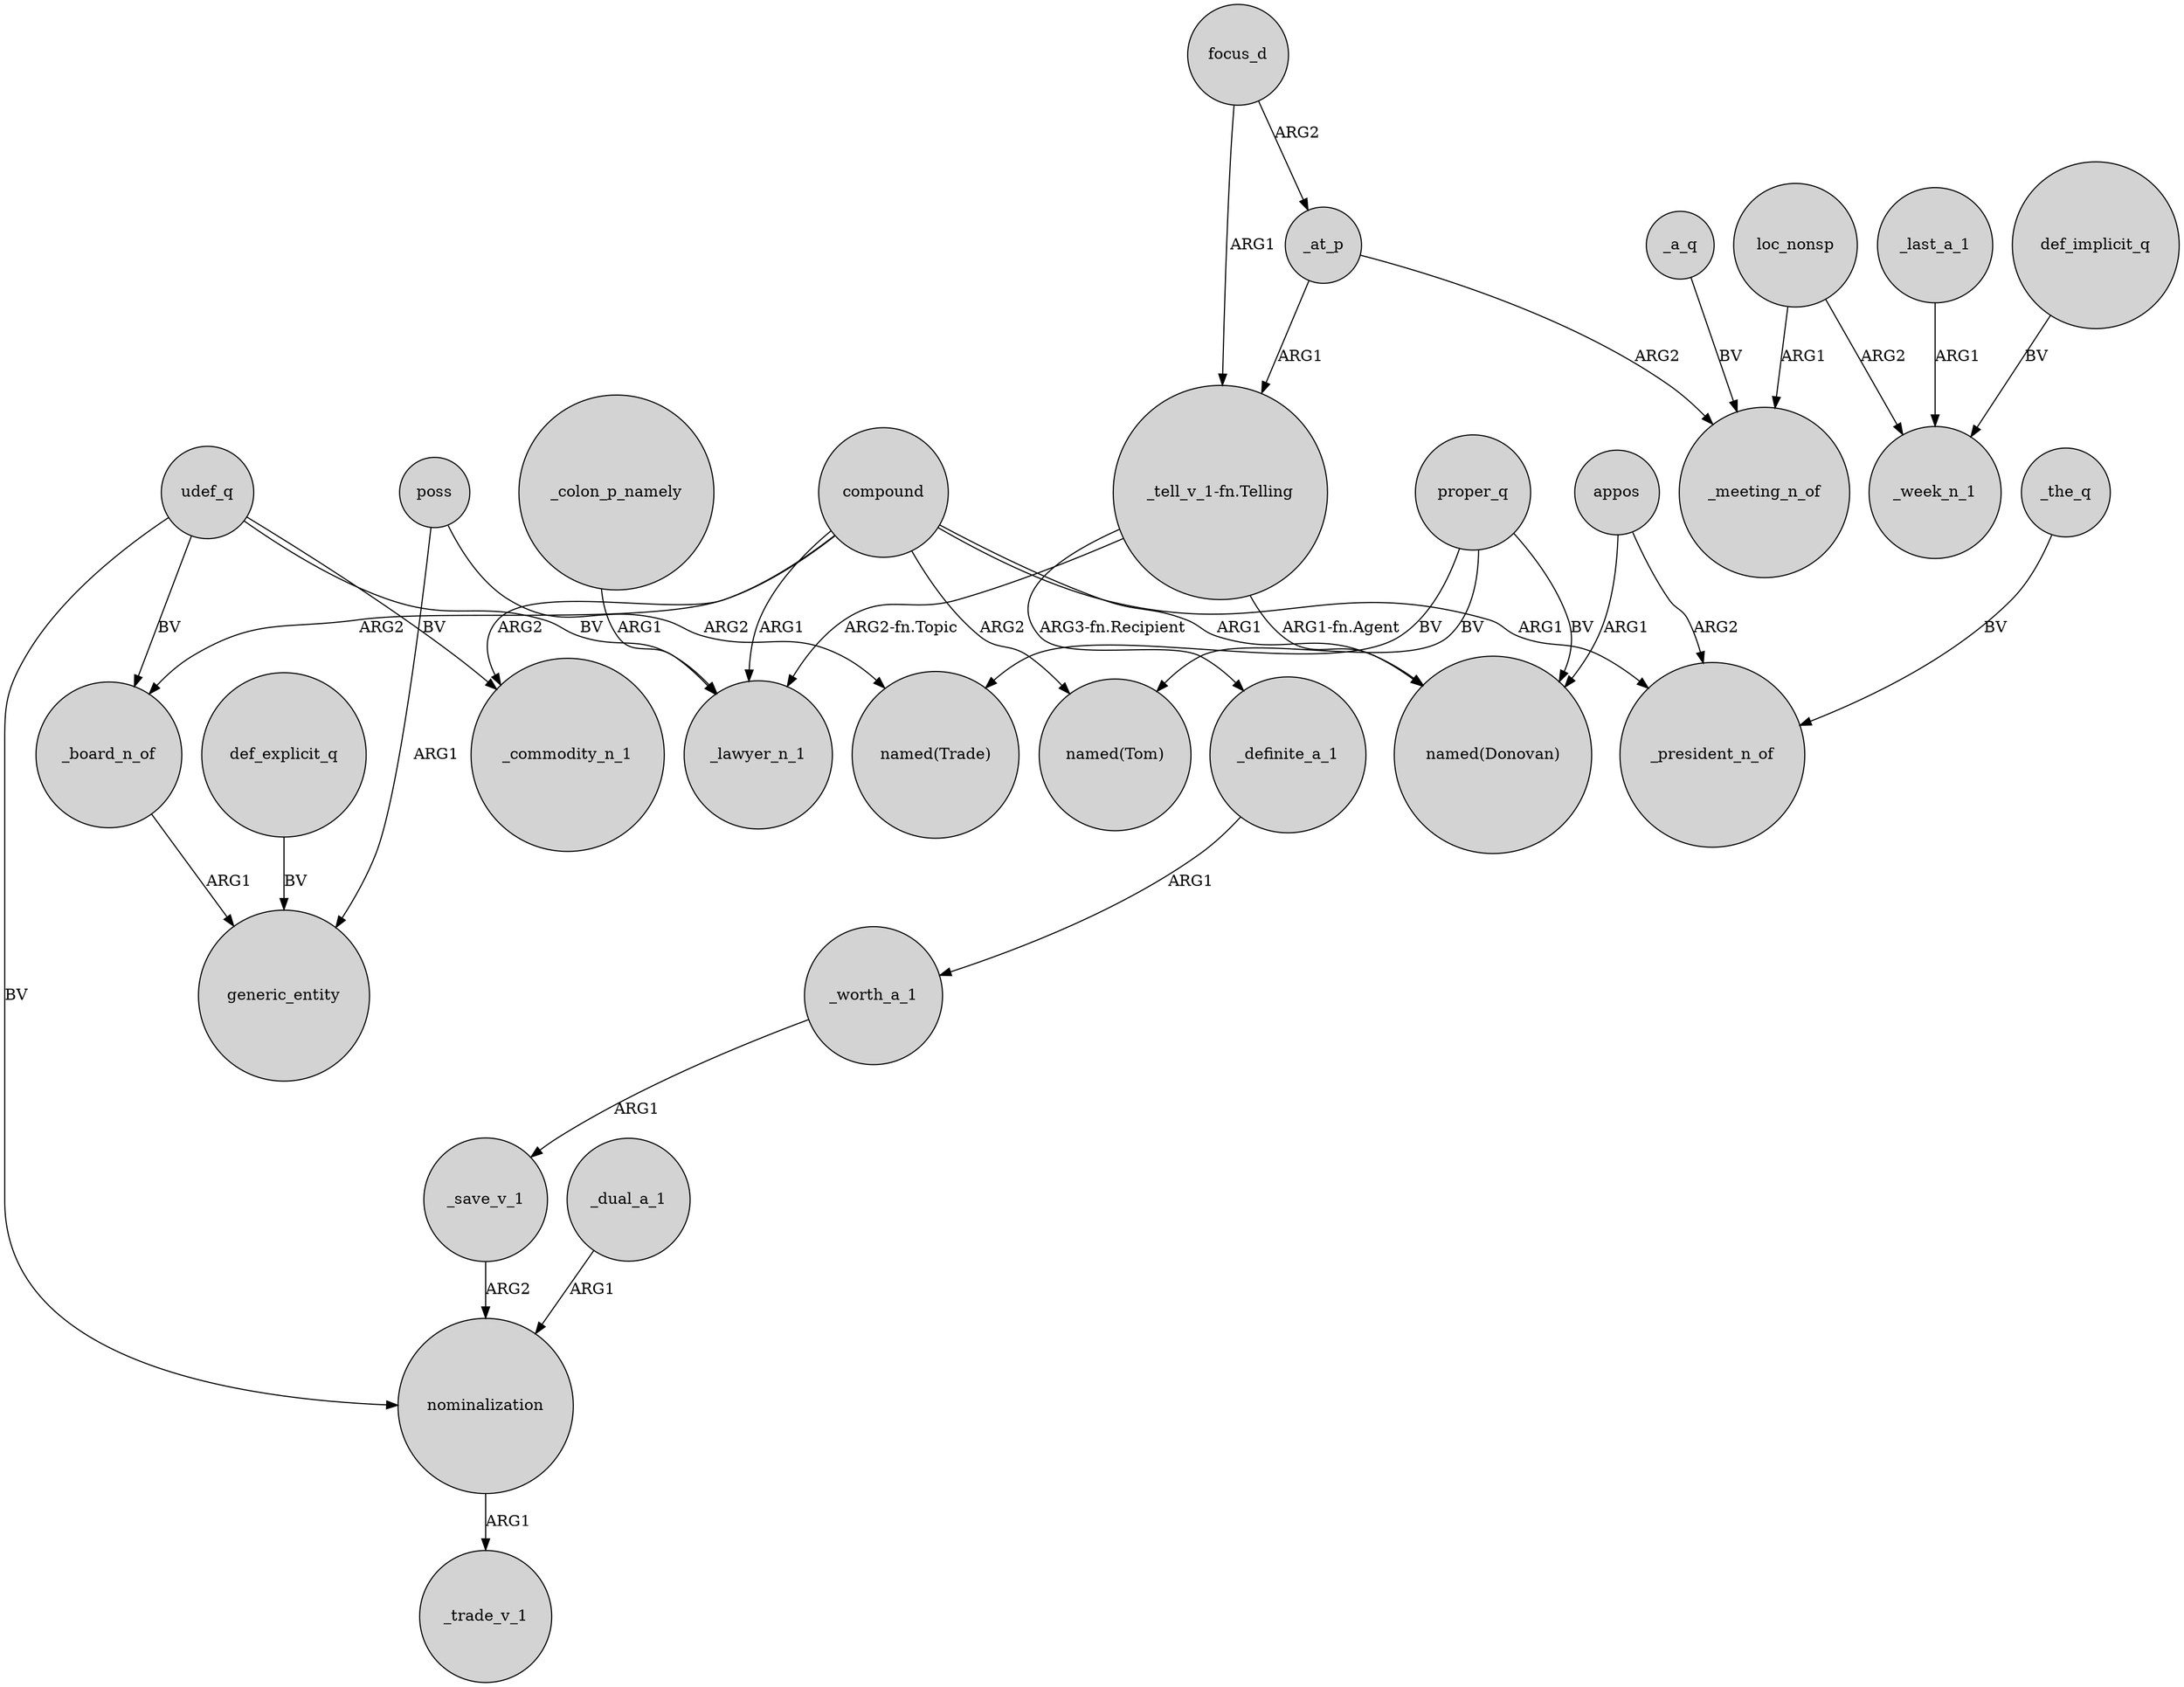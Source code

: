 digraph {
	node [shape=circle style=filled]
	_colon_p_namely -> _lawyer_n_1 [label=ARG1]
	poss -> generic_entity [label=ARG1]
	def_implicit_q -> _week_n_1 [label=BV]
	compound -> _lawyer_n_1 [label=ARG1]
	poss -> "named(Trade)" [label=ARG2]
	udef_q -> _commodity_n_1 [label=BV]
	"_tell_v_1-fn.Telling" -> "named(Donovan)" [label="ARG1-fn.Agent"]
	def_explicit_q -> generic_entity [label=BV]
	compound -> _commodity_n_1 [label=ARG2]
	udef_q -> _board_n_of [label=BV]
	proper_q -> "named(Trade)" [label=BV]
	focus_d -> _at_p [label=ARG2]
	nominalization -> _trade_v_1 [label=ARG1]
	_a_q -> _meeting_n_of [label=BV]
	compound -> "named(Donovan)" [label=ARG1]
	loc_nonsp -> _meeting_n_of [label=ARG1]
	appos -> "named(Donovan)" [label=ARG1]
	proper_q -> "named(Donovan)" [label=BV]
	focus_d -> "_tell_v_1-fn.Telling" [label=ARG1]
	appos -> _president_n_of [label=ARG2]
	_at_p -> _meeting_n_of [label=ARG2]
	loc_nonsp -> _week_n_1 [label=ARG2]
	"_tell_v_1-fn.Telling" -> _lawyer_n_1 [label="ARG2-fn.Topic"]
	compound -> _president_n_of [label=ARG1]
	udef_q -> _lawyer_n_1 [label=BV]
	_last_a_1 -> _week_n_1 [label=ARG1]
	_the_q -> _president_n_of [label=BV]
	udef_q -> nominalization [label=BV]
	_worth_a_1 -> _save_v_1 [label=ARG1]
	compound -> _board_n_of [label=ARG2]
	compound -> "named(Tom)" [label=ARG2]
	proper_q -> "named(Tom)" [label=BV]
	_at_p -> "_tell_v_1-fn.Telling" [label=ARG1]
	_dual_a_1 -> nominalization [label=ARG1]
	_definite_a_1 -> _worth_a_1 [label=ARG1]
	_save_v_1 -> nominalization [label=ARG2]
	_board_n_of -> generic_entity [label=ARG1]
	"_tell_v_1-fn.Telling" -> _definite_a_1 [label="ARG3-fn.Recipient"]
}
